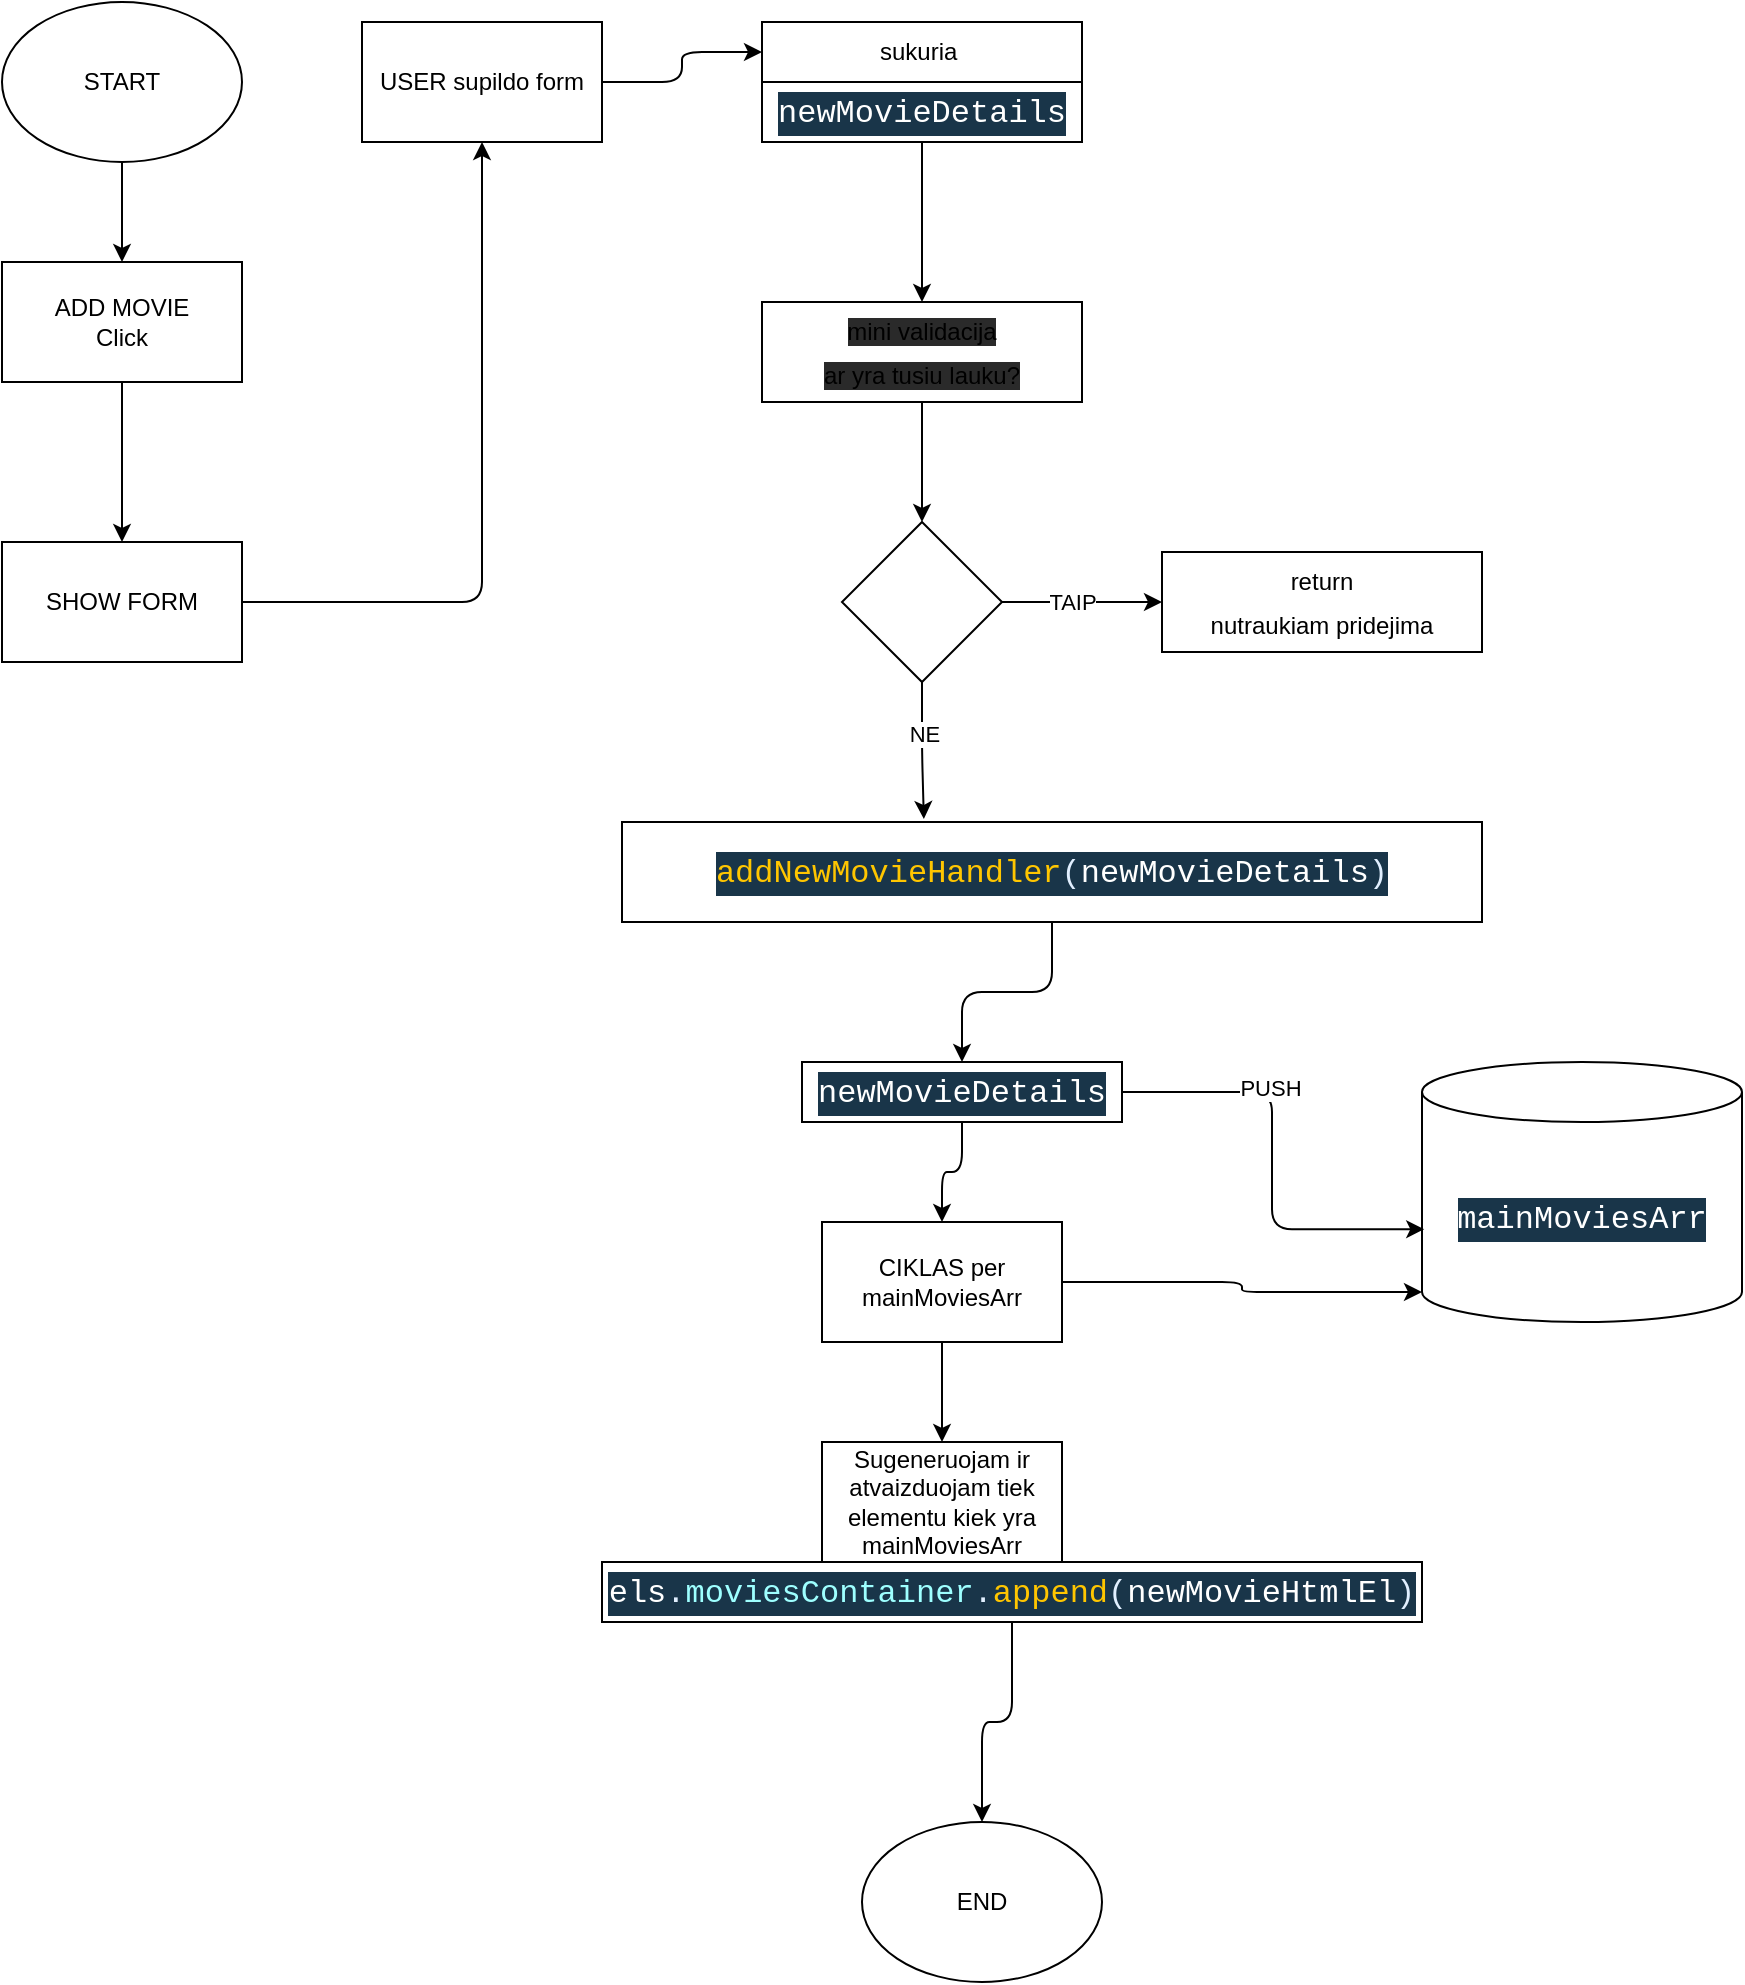 <mxfile>
    <diagram id="DqvB1b_ml_UBgAkNDYVj" name="Page-1">
        <mxGraphModel dx="787" dy="489" grid="1" gridSize="10" guides="1" tooltips="1" connect="1" arrows="1" fold="1" page="1" pageScale="1" pageWidth="850" pageHeight="1100" math="0" shadow="0">
            <root>
                <mxCell id="0"/>
                <mxCell id="1" parent="0"/>
                <mxCell id="34" style="edgeStyle=orthogonalEdgeStyle;html=1;entryX=0.5;entryY=0;entryDx=0;entryDy=0;" edge="1" parent="1" source="2" target="3">
                    <mxGeometry relative="1" as="geometry"/>
                </mxCell>
                <mxCell id="2" value="START" style="ellipse;whiteSpace=wrap;html=1;" vertex="1" parent="1">
                    <mxGeometry x="80" y="40" width="120" height="80" as="geometry"/>
                </mxCell>
                <mxCell id="5" value="" style="edgeStyle=none;html=1;" edge="1" parent="1" source="3" target="4">
                    <mxGeometry relative="1" as="geometry"/>
                </mxCell>
                <mxCell id="3" value="ADD MOVIE&lt;br&gt;Click" style="rounded=0;whiteSpace=wrap;html=1;" vertex="1" parent="1">
                    <mxGeometry x="80" y="170" width="120" height="60" as="geometry"/>
                </mxCell>
                <mxCell id="7" value="" style="edgeStyle=orthogonalEdgeStyle;html=1;" edge="1" parent="1" source="4" target="6">
                    <mxGeometry relative="1" as="geometry"/>
                </mxCell>
                <mxCell id="4" value="SHOW FORM" style="rounded=0;whiteSpace=wrap;html=1;" vertex="1" parent="1">
                    <mxGeometry x="80" y="310" width="120" height="60" as="geometry"/>
                </mxCell>
                <mxCell id="9" value="" style="edgeStyle=orthogonalEdgeStyle;html=1;" edge="1" parent="1" source="6" target="8">
                    <mxGeometry relative="1" as="geometry"/>
                </mxCell>
                <mxCell id="6" value="USER supildo form" style="rounded=0;whiteSpace=wrap;html=1;" vertex="1" parent="1">
                    <mxGeometry x="260" y="50" width="120" height="60" as="geometry"/>
                </mxCell>
                <mxCell id="8" value="sukuria&amp;nbsp;" style="rounded=0;whiteSpace=wrap;html=1;" vertex="1" parent="1">
                    <mxGeometry x="460" y="50" width="160" height="30" as="geometry"/>
                </mxCell>
                <mxCell id="12" value="" style="edgeStyle=orthogonalEdgeStyle;html=1;" edge="1" parent="1" source="10" target="11">
                    <mxGeometry relative="1" as="geometry"/>
                </mxCell>
                <mxCell id="10" value="&lt;div style=&quot;color: rgb(255 , 255 , 255) ; background-color: rgb(25 , 53 , 73) ; font-family: &amp;#34;cascadia code&amp;#34; , &amp;#34;menlo&amp;#34; , &amp;#34;monaco&amp;#34; , &amp;#34;courier new&amp;#34; , monospace , &amp;#34;consolas&amp;#34; , &amp;#34;courier new&amp;#34; , monospace ; font-size: 16px ; line-height: 22px&quot;&gt;newMovieDetails&lt;/div&gt;" style="rounded=0;whiteSpace=wrap;html=1;" vertex="1" parent="1">
                    <mxGeometry x="460" y="80" width="160" height="30" as="geometry"/>
                </mxCell>
                <mxCell id="14" style="edgeStyle=orthogonalEdgeStyle;html=1;entryX=0.5;entryY=0;entryDx=0;entryDy=0;" edge="1" parent="1" source="11" target="13">
                    <mxGeometry relative="1" as="geometry"/>
                </mxCell>
                <mxCell id="11" value="&lt;div style=&quot;line-height: 22px&quot;&gt;&lt;span style=&quot;background-color: rgb(42 , 42 , 42)&quot;&gt;mini validacija&lt;/span&gt;&lt;/div&gt;&lt;div style=&quot;line-height: 22px&quot;&gt;&lt;span style=&quot;background-color: rgb(42 , 42 , 42)&quot;&gt;ar yra tusiu lauku?&lt;/span&gt;&lt;/div&gt;" style="rounded=0;whiteSpace=wrap;html=1;" vertex="1" parent="1">
                    <mxGeometry x="460" y="190" width="160" height="50" as="geometry"/>
                </mxCell>
                <mxCell id="15" style="edgeStyle=orthogonalEdgeStyle;html=1;entryX=0.351;entryY=-0.03;entryDx=0;entryDy=0;entryPerimeter=0;" edge="1" parent="1" source="13" target="21">
                    <mxGeometry relative="1" as="geometry">
                        <mxPoint x="540" y="440" as="targetPoint"/>
                    </mxGeometry>
                </mxCell>
                <mxCell id="18" value="NE" style="edgeLabel;html=1;align=center;verticalAlign=middle;resizable=0;points=[];" vertex="1" connectable="0" parent="15">
                    <mxGeometry x="-0.252" y="1" relative="1" as="geometry">
                        <mxPoint as="offset"/>
                    </mxGeometry>
                </mxCell>
                <mxCell id="16" style="edgeStyle=orthogonalEdgeStyle;html=1;" edge="1" parent="1" source="13">
                    <mxGeometry relative="1" as="geometry">
                        <mxPoint x="660" y="340" as="targetPoint"/>
                    </mxGeometry>
                </mxCell>
                <mxCell id="17" value="TAIP" style="edgeLabel;html=1;align=center;verticalAlign=middle;resizable=0;points=[];" vertex="1" connectable="0" parent="16">
                    <mxGeometry x="-0.125" relative="1" as="geometry">
                        <mxPoint as="offset"/>
                    </mxGeometry>
                </mxCell>
                <mxCell id="13" value="" style="rhombus;whiteSpace=wrap;html=1;" vertex="1" parent="1">
                    <mxGeometry x="500" y="300" width="80" height="80" as="geometry"/>
                </mxCell>
                <mxCell id="19" value="&lt;div style=&quot;line-height: 22px&quot;&gt;return&lt;/div&gt;&lt;div style=&quot;line-height: 22px&quot;&gt;nutraukiam pridejima&lt;/div&gt;" style="rounded=0;whiteSpace=wrap;html=1;" vertex="1" parent="1">
                    <mxGeometry x="660" y="315" width="160" height="50" as="geometry"/>
                </mxCell>
                <mxCell id="27" style="edgeStyle=orthogonalEdgeStyle;html=1;entryX=0.5;entryY=0;entryDx=0;entryDy=0;" edge="1" parent="1" source="21" target="24">
                    <mxGeometry relative="1" as="geometry"/>
                </mxCell>
                <mxCell id="21" value="&lt;div style=&quot;color: rgb(255 , 255 , 255) ; background-color: rgb(25 , 53 , 73) ; font-family: &amp;#34;cascadia code&amp;#34; , &amp;#34;menlo&amp;#34; , &amp;#34;monaco&amp;#34; , &amp;#34;courier new&amp;#34; , monospace , &amp;#34;consolas&amp;#34; , &amp;#34;courier new&amp;#34; , monospace ; font-size: 16px ; line-height: 22px&quot;&gt;&lt;div style=&quot;font-family: &amp;#34;cascadia code&amp;#34; , &amp;#34;menlo&amp;#34; , &amp;#34;monaco&amp;#34; , &amp;#34;courier new&amp;#34; , monospace , &amp;#34;consolas&amp;#34; , &amp;#34;courier new&amp;#34; , monospace ; line-height: 22px&quot;&gt;&lt;span style=&quot;color: #ffc600&quot;&gt;addNewMovieHandler&lt;/span&gt;&lt;span style=&quot;color: #e1efff&quot;&gt;(&lt;/span&gt;newMovieDetails&lt;span style=&quot;color: #e1efff&quot;&gt;)&lt;/span&gt;&lt;/div&gt;&lt;/div&gt;" style="rounded=0;whiteSpace=wrap;html=1;" vertex="1" parent="1">
                    <mxGeometry x="390" y="450" width="430" height="50" as="geometry"/>
                </mxCell>
                <mxCell id="22" value="&lt;div style=&quot;color: rgb(255 , 255 , 255) ; background-color: rgb(25 , 53 , 73) ; font-family: &amp;#34;cascadia code&amp;#34; , &amp;#34;menlo&amp;#34; , &amp;#34;monaco&amp;#34; , &amp;#34;courier new&amp;#34; , monospace , &amp;#34;consolas&amp;#34; , &amp;#34;courier new&amp;#34; , monospace ; font-size: 16px ; line-height: 22px&quot;&gt;mainMoviesArr&lt;/div&gt;" style="shape=cylinder3;whiteSpace=wrap;html=1;boundedLbl=1;backgroundOutline=1;size=15;" vertex="1" parent="1">
                    <mxGeometry x="790" y="570" width="160" height="130" as="geometry"/>
                </mxCell>
                <mxCell id="25" style="edgeStyle=orthogonalEdgeStyle;html=1;entryX=0.007;entryY=0.643;entryDx=0;entryDy=0;entryPerimeter=0;" edge="1" parent="1" source="24" target="22">
                    <mxGeometry relative="1" as="geometry"/>
                </mxCell>
                <mxCell id="26" value="PUSH" style="edgeLabel;html=1;align=center;verticalAlign=middle;resizable=0;points=[];" vertex="1" connectable="0" parent="25">
                    <mxGeometry x="-0.33" y="2" relative="1" as="geometry">
                        <mxPoint as="offset"/>
                    </mxGeometry>
                </mxCell>
                <mxCell id="31" style="edgeStyle=orthogonalEdgeStyle;html=1;entryX=0.5;entryY=0;entryDx=0;entryDy=0;" edge="1" parent="1" source="24" target="28">
                    <mxGeometry relative="1" as="geometry"/>
                </mxCell>
                <mxCell id="24" value="&lt;div style=&quot;color: rgb(255 , 255 , 255) ; background-color: rgb(25 , 53 , 73) ; font-family: &amp;#34;cascadia code&amp;#34; , &amp;#34;menlo&amp;#34; , &amp;#34;monaco&amp;#34; , &amp;#34;courier new&amp;#34; , monospace , &amp;#34;consolas&amp;#34; , &amp;#34;courier new&amp;#34; , monospace ; font-size: 16px ; line-height: 22px&quot;&gt;newMovieDetails&lt;/div&gt;" style="rounded=0;whiteSpace=wrap;html=1;" vertex="1" parent="1">
                    <mxGeometry x="480" y="570" width="160" height="30" as="geometry"/>
                </mxCell>
                <mxCell id="30" value="" style="edgeStyle=orthogonalEdgeStyle;html=1;" edge="1" parent="1" source="28" target="29">
                    <mxGeometry relative="1" as="geometry"/>
                </mxCell>
                <mxCell id="32" style="edgeStyle=orthogonalEdgeStyle;html=1;entryX=0;entryY=1;entryDx=0;entryDy=-15;entryPerimeter=0;" edge="1" parent="1" source="28" target="22">
                    <mxGeometry relative="1" as="geometry"/>
                </mxCell>
                <mxCell id="28" value="CIKLAS per mainMoviesArr" style="rounded=0;whiteSpace=wrap;html=1;" vertex="1" parent="1">
                    <mxGeometry x="490" y="650" width="120" height="60" as="geometry"/>
                </mxCell>
                <mxCell id="29" value="Sugeneruojam ir atvaizduojam tiek elementu kiek yra mainMoviesArr" style="rounded=0;whiteSpace=wrap;html=1;" vertex="1" parent="1">
                    <mxGeometry x="490" y="760" width="120" height="60" as="geometry"/>
                </mxCell>
                <mxCell id="36" style="edgeStyle=orthogonalEdgeStyle;html=1;entryX=0.5;entryY=0;entryDx=0;entryDy=0;" edge="1" parent="1" source="33" target="35">
                    <mxGeometry relative="1" as="geometry"/>
                </mxCell>
                <mxCell id="33" value="&lt;div style=&quot;color: rgb(255 , 255 , 255) ; background-color: rgb(25 , 53 , 73) ; font-family: &amp;#34;cascadia code&amp;#34; , &amp;#34;menlo&amp;#34; , &amp;#34;monaco&amp;#34; , &amp;#34;courier new&amp;#34; , monospace , &amp;#34;consolas&amp;#34; , &amp;#34;courier new&amp;#34; , monospace ; font-size: 16px ; line-height: 22px&quot;&gt;&lt;div style=&quot;font-family: &amp;#34;cascadia code&amp;#34; , &amp;#34;menlo&amp;#34; , &amp;#34;monaco&amp;#34; , &amp;#34;courier new&amp;#34; , monospace , &amp;#34;consolas&amp;#34; , &amp;#34;courier new&amp;#34; , monospace ; line-height: 22px&quot;&gt;&lt;div style=&quot;font-family: &amp;#34;cascadia code&amp;#34; , &amp;#34;menlo&amp;#34; , &amp;#34;monaco&amp;#34; , &amp;#34;courier new&amp;#34; , monospace , &amp;#34;consolas&amp;#34; , &amp;#34;courier new&amp;#34; , monospace ; line-height: 22px&quot;&gt;els&lt;span style=&quot;color: #e1efff&quot;&gt;.&lt;/span&gt;&lt;span style=&quot;color: #9effff&quot;&gt;moviesContainer&lt;/span&gt;&lt;span style=&quot;color: #e1efff&quot;&gt;.&lt;/span&gt;&lt;span style=&quot;color: #ffc600&quot;&gt;append&lt;/span&gt;&lt;span style=&quot;color: #e1efff&quot;&gt;(&lt;/span&gt;newMovieHtmlEl&lt;span style=&quot;color: #e1efff&quot;&gt;)&lt;/span&gt;&lt;/div&gt;&lt;/div&gt;&lt;/div&gt;" style="rounded=0;whiteSpace=wrap;html=1;" vertex="1" parent="1">
                    <mxGeometry x="380" y="820" width="410" height="30" as="geometry"/>
                </mxCell>
                <mxCell id="35" value="END" style="ellipse;whiteSpace=wrap;html=1;" vertex="1" parent="1">
                    <mxGeometry x="510" y="950" width="120" height="80" as="geometry"/>
                </mxCell>
            </root>
        </mxGraphModel>
    </diagram>
</mxfile>